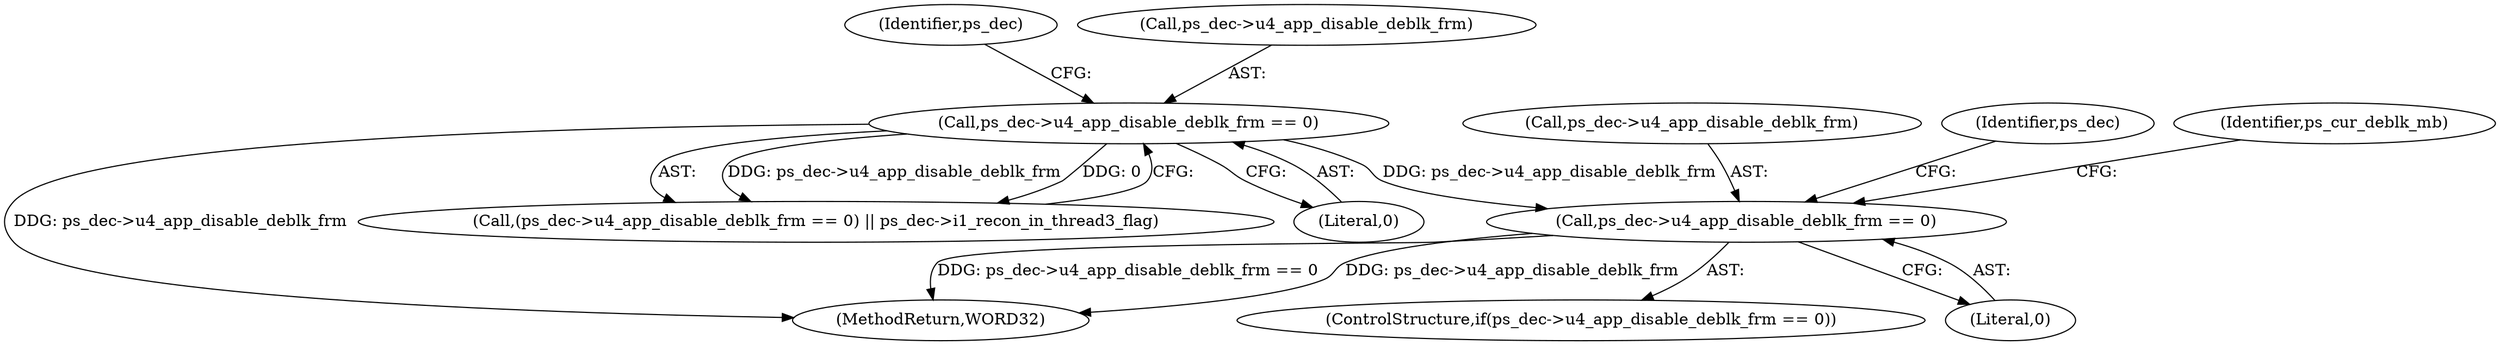digraph "0_Android_494561291a503840f385fbcd11d9bc5f4dc502b8_0@pointer" {
"1001144" [label="(Call,ps_dec->u4_app_disable_deblk_frm == 0)"];
"1000480" [label="(Call,ps_dec->u4_app_disable_deblk_frm == 0)"];
"1000480" [label="(Call,ps_dec->u4_app_disable_deblk_frm == 0)"];
"1001145" [label="(Call,ps_dec->u4_app_disable_deblk_frm)"];
"1000484" [label="(Literal,0)"];
"1001161" [label="(Identifier,ps_dec)"];
"1001151" [label="(Identifier,ps_cur_deblk_mb)"];
"1000486" [label="(Identifier,ps_dec)"];
"1001427" [label="(MethodReturn,WORD32)"];
"1001143" [label="(ControlStructure,if(ps_dec->u4_app_disable_deblk_frm == 0))"];
"1000479" [label="(Call,(ps_dec->u4_app_disable_deblk_frm == 0) || ps_dec->i1_recon_in_thread3_flag)"];
"1001144" [label="(Call,ps_dec->u4_app_disable_deblk_frm == 0)"];
"1000481" [label="(Call,ps_dec->u4_app_disable_deblk_frm)"];
"1001148" [label="(Literal,0)"];
"1001144" -> "1001143"  [label="AST: "];
"1001144" -> "1001148"  [label="CFG: "];
"1001145" -> "1001144"  [label="AST: "];
"1001148" -> "1001144"  [label="AST: "];
"1001151" -> "1001144"  [label="CFG: "];
"1001161" -> "1001144"  [label="CFG: "];
"1001144" -> "1001427"  [label="DDG: ps_dec->u4_app_disable_deblk_frm"];
"1001144" -> "1001427"  [label="DDG: ps_dec->u4_app_disable_deblk_frm == 0"];
"1000480" -> "1001144"  [label="DDG: ps_dec->u4_app_disable_deblk_frm"];
"1000480" -> "1000479"  [label="AST: "];
"1000480" -> "1000484"  [label="CFG: "];
"1000481" -> "1000480"  [label="AST: "];
"1000484" -> "1000480"  [label="AST: "];
"1000486" -> "1000480"  [label="CFG: "];
"1000479" -> "1000480"  [label="CFG: "];
"1000480" -> "1001427"  [label="DDG: ps_dec->u4_app_disable_deblk_frm"];
"1000480" -> "1000479"  [label="DDG: ps_dec->u4_app_disable_deblk_frm"];
"1000480" -> "1000479"  [label="DDG: 0"];
}
